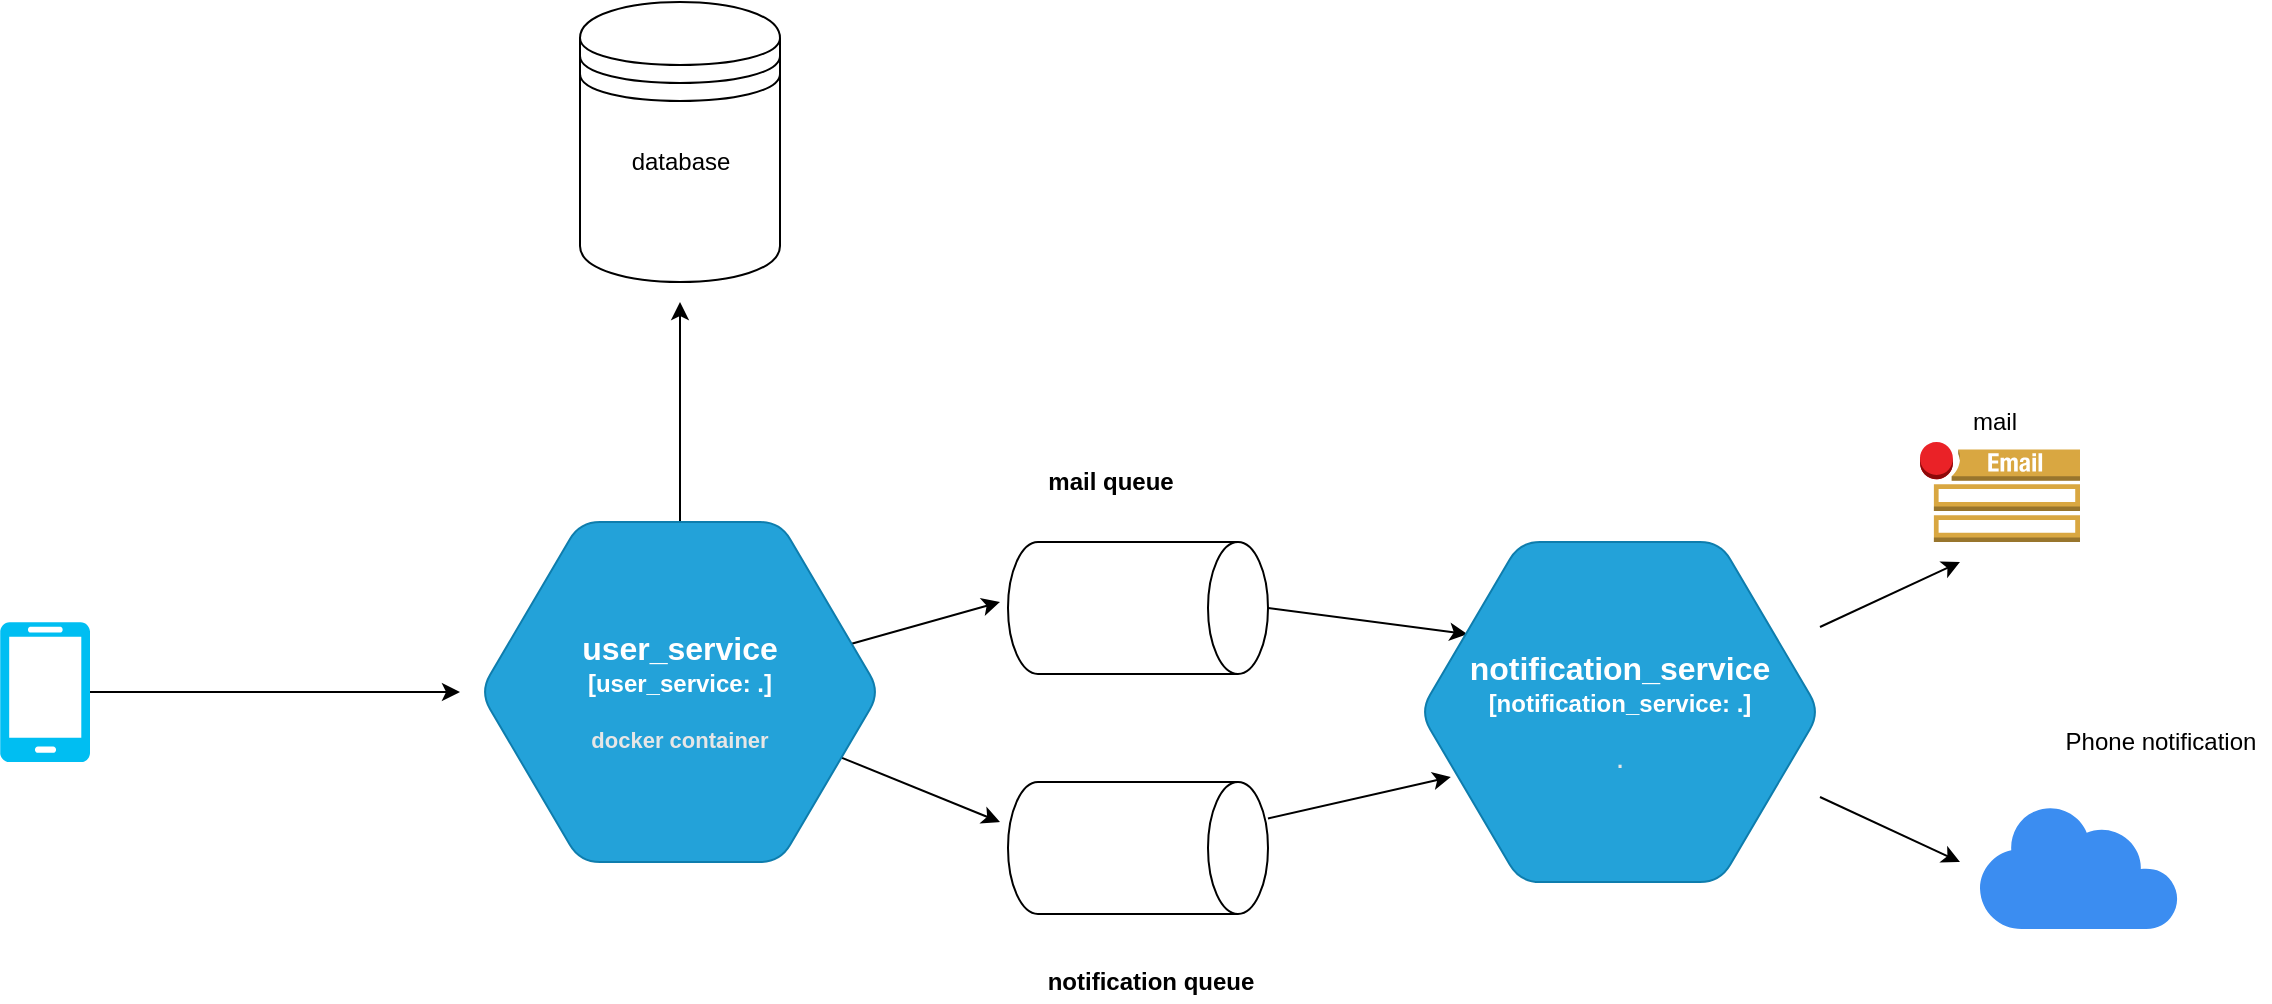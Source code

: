 <mxfile>
    <diagram id="_Q6zd9KTxUiBhRH4em_3" name="Page-1">
        <mxGraphModel dx="1710" dy="1734" grid="1" gridSize="10" guides="1" tooltips="1" connect="1" arrows="1" fold="1" page="1" pageScale="1" pageWidth="827" pageHeight="1169" math="0" shadow="0">
            <root>
                <mxCell id="0"/>
                <mxCell id="1" parent="0"/>
                <mxCell id="29" style="edgeStyle=none;html=1;entryX=0.119;entryY=0.271;entryDx=0;entryDy=0;entryPerimeter=0;exitX=0.5;exitY=0;exitDx=0;exitDy=0;exitPerimeter=0;" edge="1" parent="1" source="22" target="28">
                    <mxGeometry relative="1" as="geometry">
                        <mxPoint x="500" y="190" as="sourcePoint"/>
                    </mxGeometry>
                </mxCell>
                <mxCell id="22" value="" style="shape=cylinder3;whiteSpace=wrap;html=1;boundedLbl=1;backgroundOutline=1;size=15;rotation=90;" vertex="1" parent="1">
                    <mxGeometry x="386" y="118" width="66" height="130" as="geometry"/>
                </mxCell>
                <mxCell id="30" style="edgeStyle=none;html=1;entryX=0.077;entryY=0.691;entryDx=0;entryDy=0;entryPerimeter=0;" edge="1" parent="1" source="23" target="28">
                    <mxGeometry relative="1" as="geometry"/>
                </mxCell>
                <mxCell id="23" value="" style="shape=cylinder3;whiteSpace=wrap;html=1;boundedLbl=1;backgroundOutline=1;size=15;rotation=90;" vertex="1" parent="1">
                    <mxGeometry x="386" y="238" width="66" height="130" as="geometry"/>
                </mxCell>
                <mxCell id="31" style="edgeStyle=none;html=1;" edge="1" parent="1" source="25">
                    <mxGeometry relative="1" as="geometry">
                        <mxPoint x="350" y="180" as="targetPoint"/>
                    </mxGeometry>
                </mxCell>
                <mxCell id="32" style="edgeStyle=none;html=1;" edge="1" parent="1" source="25">
                    <mxGeometry relative="1" as="geometry">
                        <mxPoint x="350" y="290" as="targetPoint"/>
                    </mxGeometry>
                </mxCell>
                <mxCell id="46" style="edgeStyle=none;html=1;" edge="1" parent="1" source="25">
                    <mxGeometry relative="1" as="geometry">
                        <mxPoint x="190" y="30" as="targetPoint"/>
                    </mxGeometry>
                </mxCell>
                <object placeholders="1" c4Type="user_service" c4Container="user_service" c4Technology="." c4Description="docker container" label="&lt;font style=&quot;font-size: 16px&quot;&gt;&lt;b&gt;%c4Type%&lt;/font&gt;&lt;div&gt;[%c4Container%:&amp;nbsp;%c4Technology%]&lt;/div&gt;&lt;br&gt;&lt;div&gt;&lt;font style=&quot;font-size: 11px&quot;&gt;&lt;font color=&quot;#E6E6E6&quot;&gt;%c4Description%&lt;/font&gt;&lt;/div&gt;" id="25">
                    <mxCell style="shape=hexagon;size=50;perimeter=hexagonPerimeter2;whiteSpace=wrap;html=1;fixedSize=1;rounded=1;labelBackgroundColor=none;fillColor=#23A2D9;fontSize=12;fontColor=#ffffff;align=center;strokeColor=#0E7DAD;metaEdit=1;points=[[0.5,0,0],[1,0.25,0],[1,0.5,0],[1,0.75,0],[0.5,1,0],[0,0.75,0],[0,0.5,0],[0,0.25,0]];resizable=0;" vertex="1" parent="1">
                        <mxGeometry x="90" y="140" width="200" height="170" as="geometry"/>
                    </mxCell>
                </object>
                <mxCell id="27" style="edgeStyle=none;html=1;" edge="1" parent="1" source="26">
                    <mxGeometry relative="1" as="geometry">
                        <mxPoint x="80" y="225" as="targetPoint"/>
                    </mxGeometry>
                </mxCell>
                <mxCell id="26" value="" style="verticalLabelPosition=bottom;html=1;verticalAlign=top;align=center;strokeColor=none;fillColor=#00BEF2;shape=mxgraph.azure.mobile;pointerEvents=1;" vertex="1" parent="1">
                    <mxGeometry x="-150" y="190" width="45" height="70" as="geometry"/>
                </mxCell>
                <mxCell id="36" style="edgeStyle=none;html=1;exitX=1;exitY=0.25;exitDx=0;exitDy=0;exitPerimeter=0;" edge="1" parent="1" source="28">
                    <mxGeometry relative="1" as="geometry">
                        <mxPoint x="830" y="160" as="targetPoint"/>
                    </mxGeometry>
                </mxCell>
                <mxCell id="38" style="edgeStyle=none;html=1;exitX=1;exitY=0.75;exitDx=0;exitDy=0;exitPerimeter=0;" edge="1" parent="1" source="28">
                    <mxGeometry relative="1" as="geometry">
                        <mxPoint x="830" y="310" as="targetPoint"/>
                    </mxGeometry>
                </mxCell>
                <object placeholders="1" c4Type="notification_service" c4Container="notification_service" c4Technology="." c4Description="." label="&lt;font style=&quot;font-size: 16px&quot;&gt;&lt;b&gt;%c4Type%&lt;/font&gt;&lt;div&gt;[%c4Container%:&amp;nbsp;%c4Technology%]&lt;/div&gt;&lt;br&gt;&lt;div&gt;&lt;font style=&quot;font-size: 11px&quot;&gt;&lt;font color=&quot;#E6E6E6&quot;&gt;%c4Description%&lt;/font&gt;&lt;/div&gt;" id="28">
                    <mxCell style="shape=hexagon;size=50;perimeter=hexagonPerimeter2;whiteSpace=wrap;html=1;fixedSize=1;rounded=1;labelBackgroundColor=none;fillColor=#23A2D9;fontSize=12;fontColor=#ffffff;align=center;strokeColor=#0E7DAD;metaEdit=1;points=[[0.5,0,0],[1,0.25,0],[1,0.5,0],[1,0.75,0],[0.5,1,0],[0,0.75,0],[0,0.5,0],[0,0.25,0]];resizable=0;" vertex="1" parent="1">
                        <mxGeometry x="560" y="150" width="200" height="170" as="geometry"/>
                    </mxCell>
                </object>
                <mxCell id="34" value="mail queue" style="text;html=1;align=center;verticalAlign=middle;resizable=0;points=[];autosize=1;strokeColor=none;fillColor=none;fontStyle=1" vertex="1" parent="1">
                    <mxGeometry x="365" y="110" width="80" height="20" as="geometry"/>
                </mxCell>
                <mxCell id="35" value="notification queue&lt;br&gt;" style="text;html=1;align=center;verticalAlign=middle;resizable=0;points=[];autosize=1;strokeColor=none;fillColor=none;fontStyle=1" vertex="1" parent="1">
                    <mxGeometry x="365" y="360" width="120" height="20" as="geometry"/>
                </mxCell>
                <mxCell id="40" value="mail" style="text;html=1;align=center;verticalAlign=middle;resizable=0;points=[];autosize=1;strokeColor=none;fillColor=none;" vertex="1" parent="1">
                    <mxGeometry x="827" y="80" width="40" height="20" as="geometry"/>
                </mxCell>
                <mxCell id="41" value="" style="outlineConnect=0;dashed=0;verticalLabelPosition=bottom;verticalAlign=top;align=center;html=1;shape=mxgraph.aws3.email_notification;fillColor=#D9A741;gradientColor=none;" vertex="1" parent="1">
                    <mxGeometry x="810" y="100" width="80" height="50" as="geometry"/>
                </mxCell>
                <mxCell id="42" value="" style="sketch=0;html=1;aspect=fixed;strokeColor=none;shadow=0;align=center;verticalAlign=top;fillColor=#3B8DF1;shape=mxgraph.gcp2.cloud_messaging" vertex="1" parent="1">
                    <mxGeometry x="840" y="280" width="100" height="64" as="geometry"/>
                </mxCell>
                <mxCell id="43" value="Phone notification" style="text;html=1;align=center;verticalAlign=middle;resizable=0;points=[];autosize=1;strokeColor=none;fillColor=none;" vertex="1" parent="1">
                    <mxGeometry x="875" y="240" width="110" height="20" as="geometry"/>
                </mxCell>
                <mxCell id="47" value="" style="shape=datastore;whiteSpace=wrap;html=1;" vertex="1" parent="1">
                    <mxGeometry x="140" y="-120" width="100" height="140" as="geometry"/>
                </mxCell>
                <mxCell id="48" value="database" style="text;html=1;align=center;verticalAlign=middle;resizable=0;points=[];autosize=1;strokeColor=none;fillColor=none;" vertex="1" parent="1">
                    <mxGeometry x="160" y="-50" width="60" height="20" as="geometry"/>
                </mxCell>
            </root>
        </mxGraphModel>
    </diagram>
</mxfile>